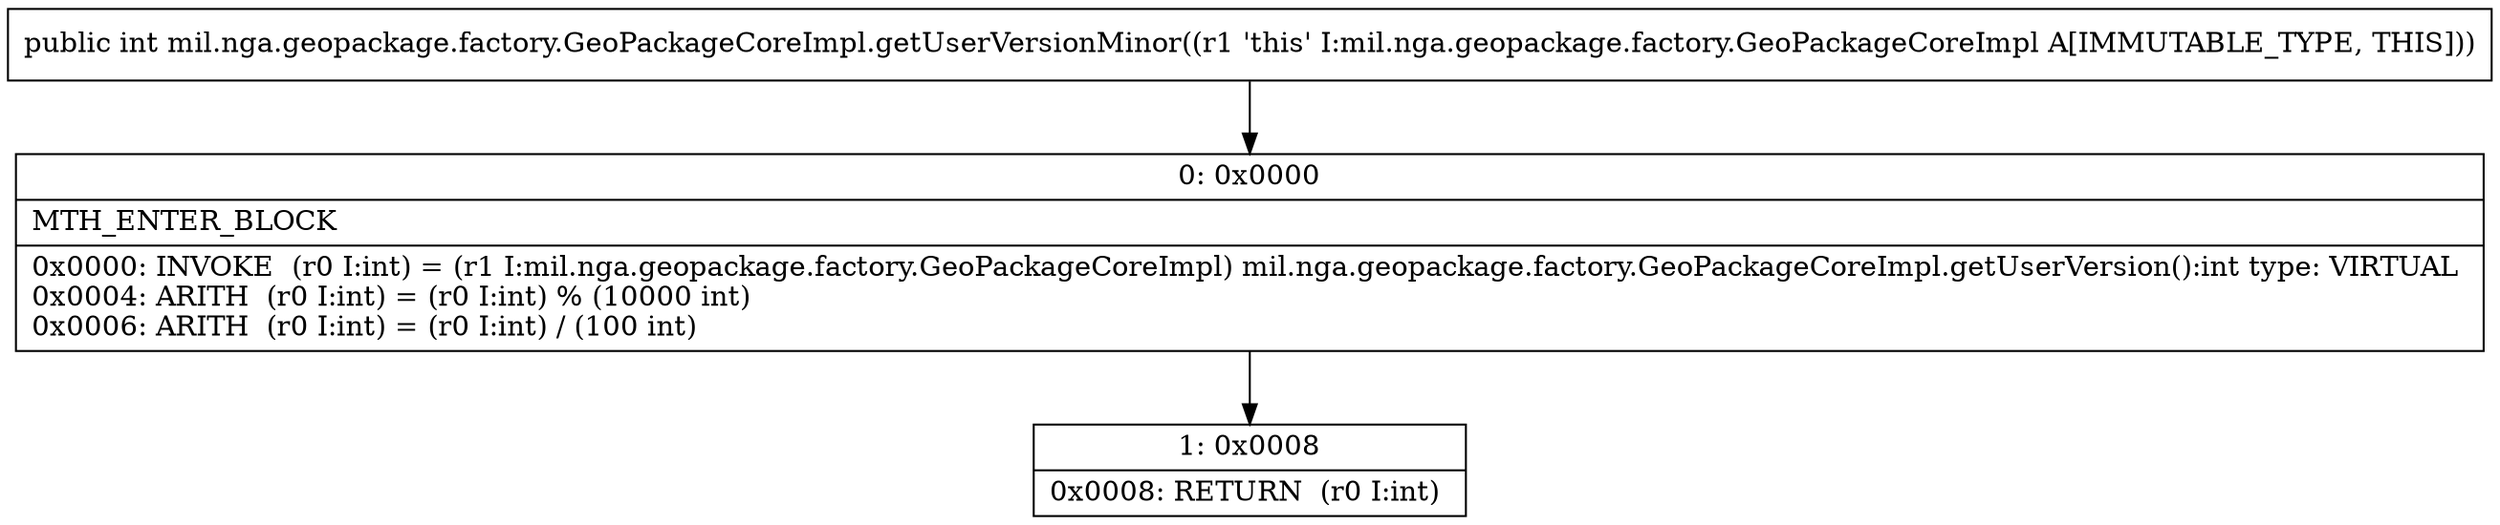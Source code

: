 digraph "CFG formil.nga.geopackage.factory.GeoPackageCoreImpl.getUserVersionMinor()I" {
Node_0 [shape=record,label="{0\:\ 0x0000|MTH_ENTER_BLOCK\l|0x0000: INVOKE  (r0 I:int) = (r1 I:mil.nga.geopackage.factory.GeoPackageCoreImpl) mil.nga.geopackage.factory.GeoPackageCoreImpl.getUserVersion():int type: VIRTUAL \l0x0004: ARITH  (r0 I:int) = (r0 I:int) % (10000 int) \l0x0006: ARITH  (r0 I:int) = (r0 I:int) \/ (100 int) \l}"];
Node_1 [shape=record,label="{1\:\ 0x0008|0x0008: RETURN  (r0 I:int) \l}"];
MethodNode[shape=record,label="{public int mil.nga.geopackage.factory.GeoPackageCoreImpl.getUserVersionMinor((r1 'this' I:mil.nga.geopackage.factory.GeoPackageCoreImpl A[IMMUTABLE_TYPE, THIS])) }"];
MethodNode -> Node_0;
Node_0 -> Node_1;
}

